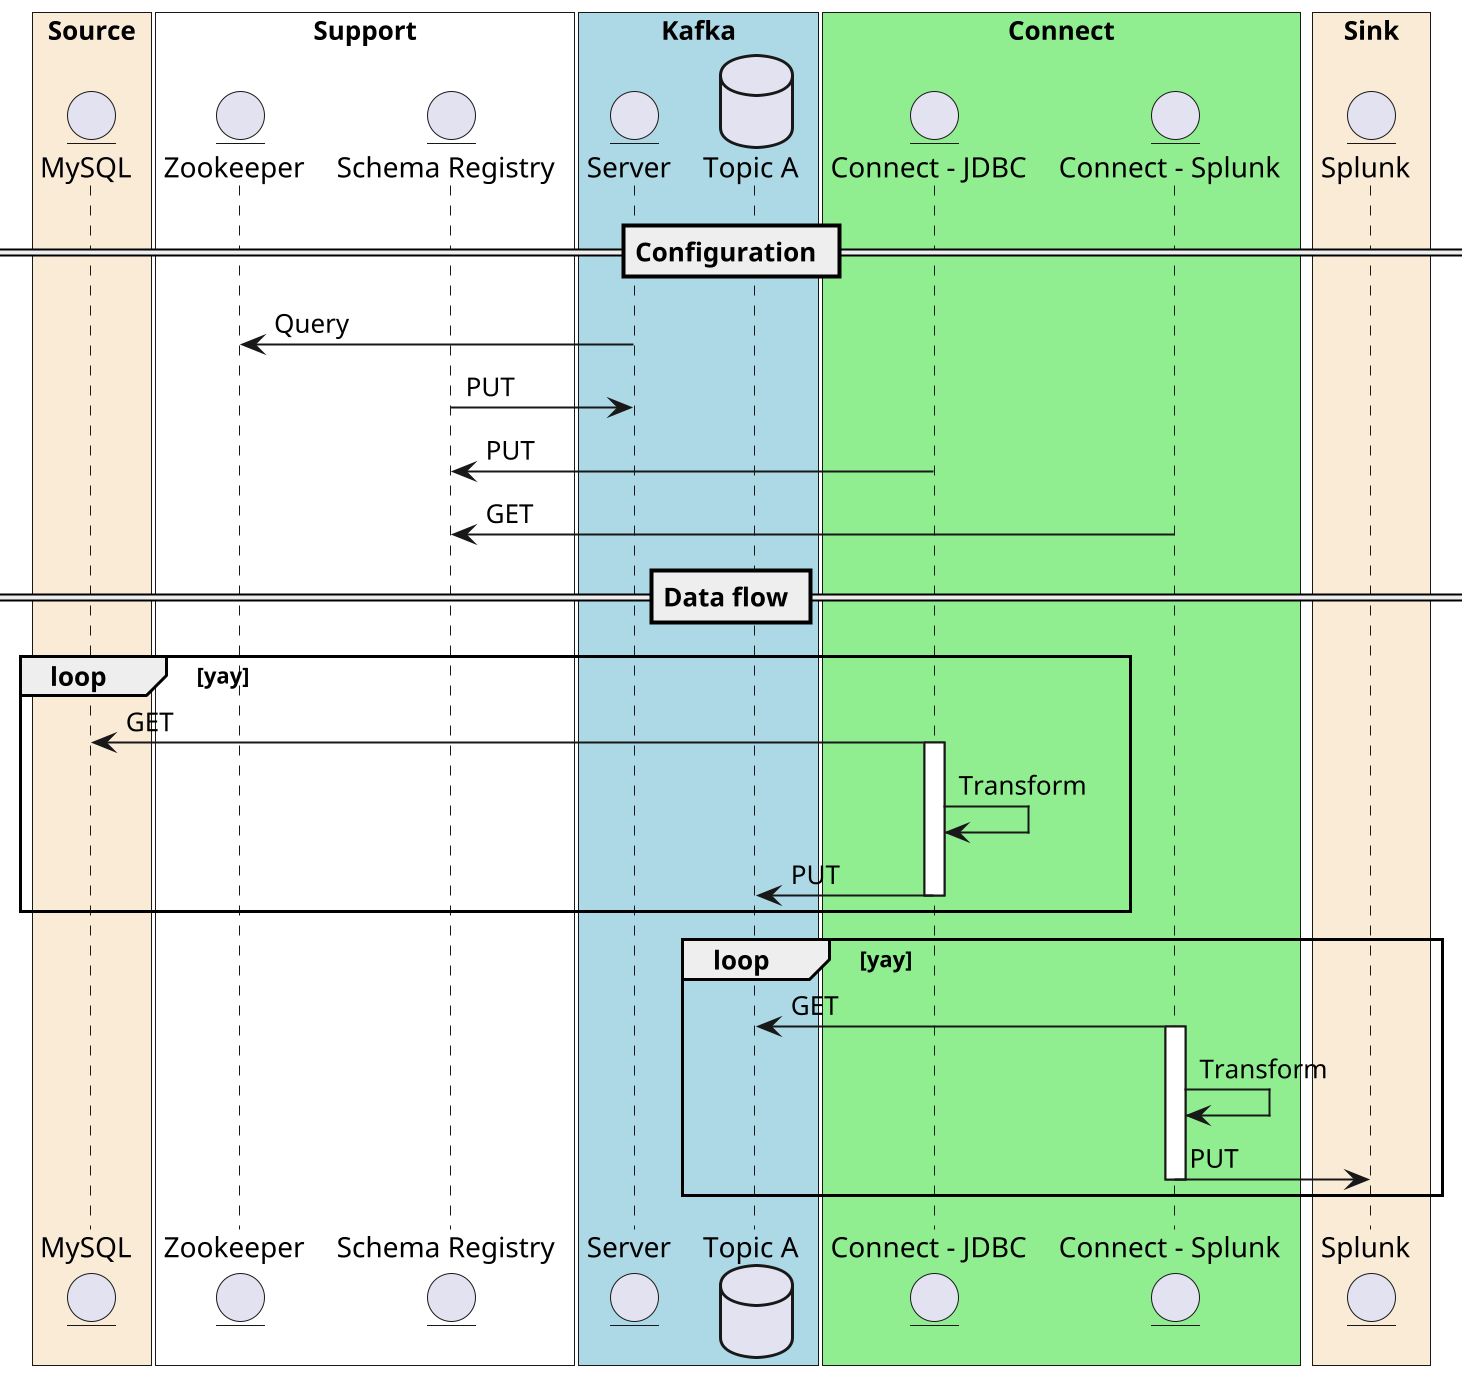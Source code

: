 @startuml

scale 2

box "Source" #AntiqueWhite
	entity "MySQL" as mysql
end box

box "Support" #White
  entity "Zookeeper" as zookeeper
  entity "Schema Registry" as schemaregistry
end box

box "Kafka" #LightBlue
  entity "Server" as kafka
  database "Topic A" as topic_a
end box

box "Connect" #LightGreen
  entity "Connect - JDBC" as connect_jdbc
  entity "Connect - Splunk" as connect_splunk
end box

box "Sink" #AntiqueWhite
	entity "Splunk" as splunk
end box

== Configuration ==

kafka -> zookeeper : Query
schemaregistry -> kafka : PUT

connect_jdbc -> schemaregistry : PUT
connect_splunk -> schemaregistry : GET

== Data flow ==

loop yay
  connect_jdbc -> mysql : GET
  activate connect_jdbc
    connect_jdbc -> connect_jdbc : Transform
    connect_jdbc -> topic_a : PUT
  deactivate connect_jdbc
end loop

loop yay
  connect_splunk -> topic_a : GET

  activate connect_splunk
    connect_splunk -> connect_splunk : Transform
    connect_splunk -> splunk : PUT
  deactivate connect_splunk
end loop

@enduml
